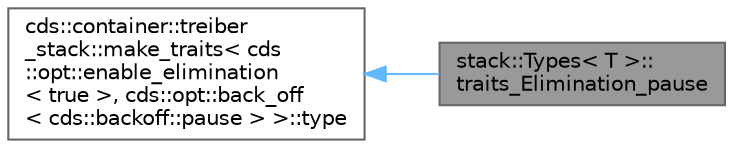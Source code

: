 digraph "stack::Types&lt; T &gt;::traits_Elimination_pause"
{
 // LATEX_PDF_SIZE
  bgcolor="transparent";
  edge [fontname=Helvetica,fontsize=10,labelfontname=Helvetica,labelfontsize=10];
  node [fontname=Helvetica,fontsize=10,shape=box,height=0.2,width=0.4];
  rankdir="LR";
  Node1 [id="Node000001",label="stack::Types\< T \>::\ltraits_Elimination_pause",height=0.2,width=0.4,color="gray40", fillcolor="grey60", style="filled", fontcolor="black",tooltip=" "];
  Node2 -> Node1 [id="edge2_Node000001_Node000002",dir="back",color="steelblue1",style="solid",tooltip=" "];
  Node2 [id="Node000002",label="cds::container::treiber\l_stack::make_traits\< cds\l::opt::enable_elimination\l\< true \>, cds::opt::back_off\l\< cds::backoff::pause \> \>::type",height=0.2,width=0.4,color="gray40", fillcolor="white", style="filled",tooltip=" "];
}
